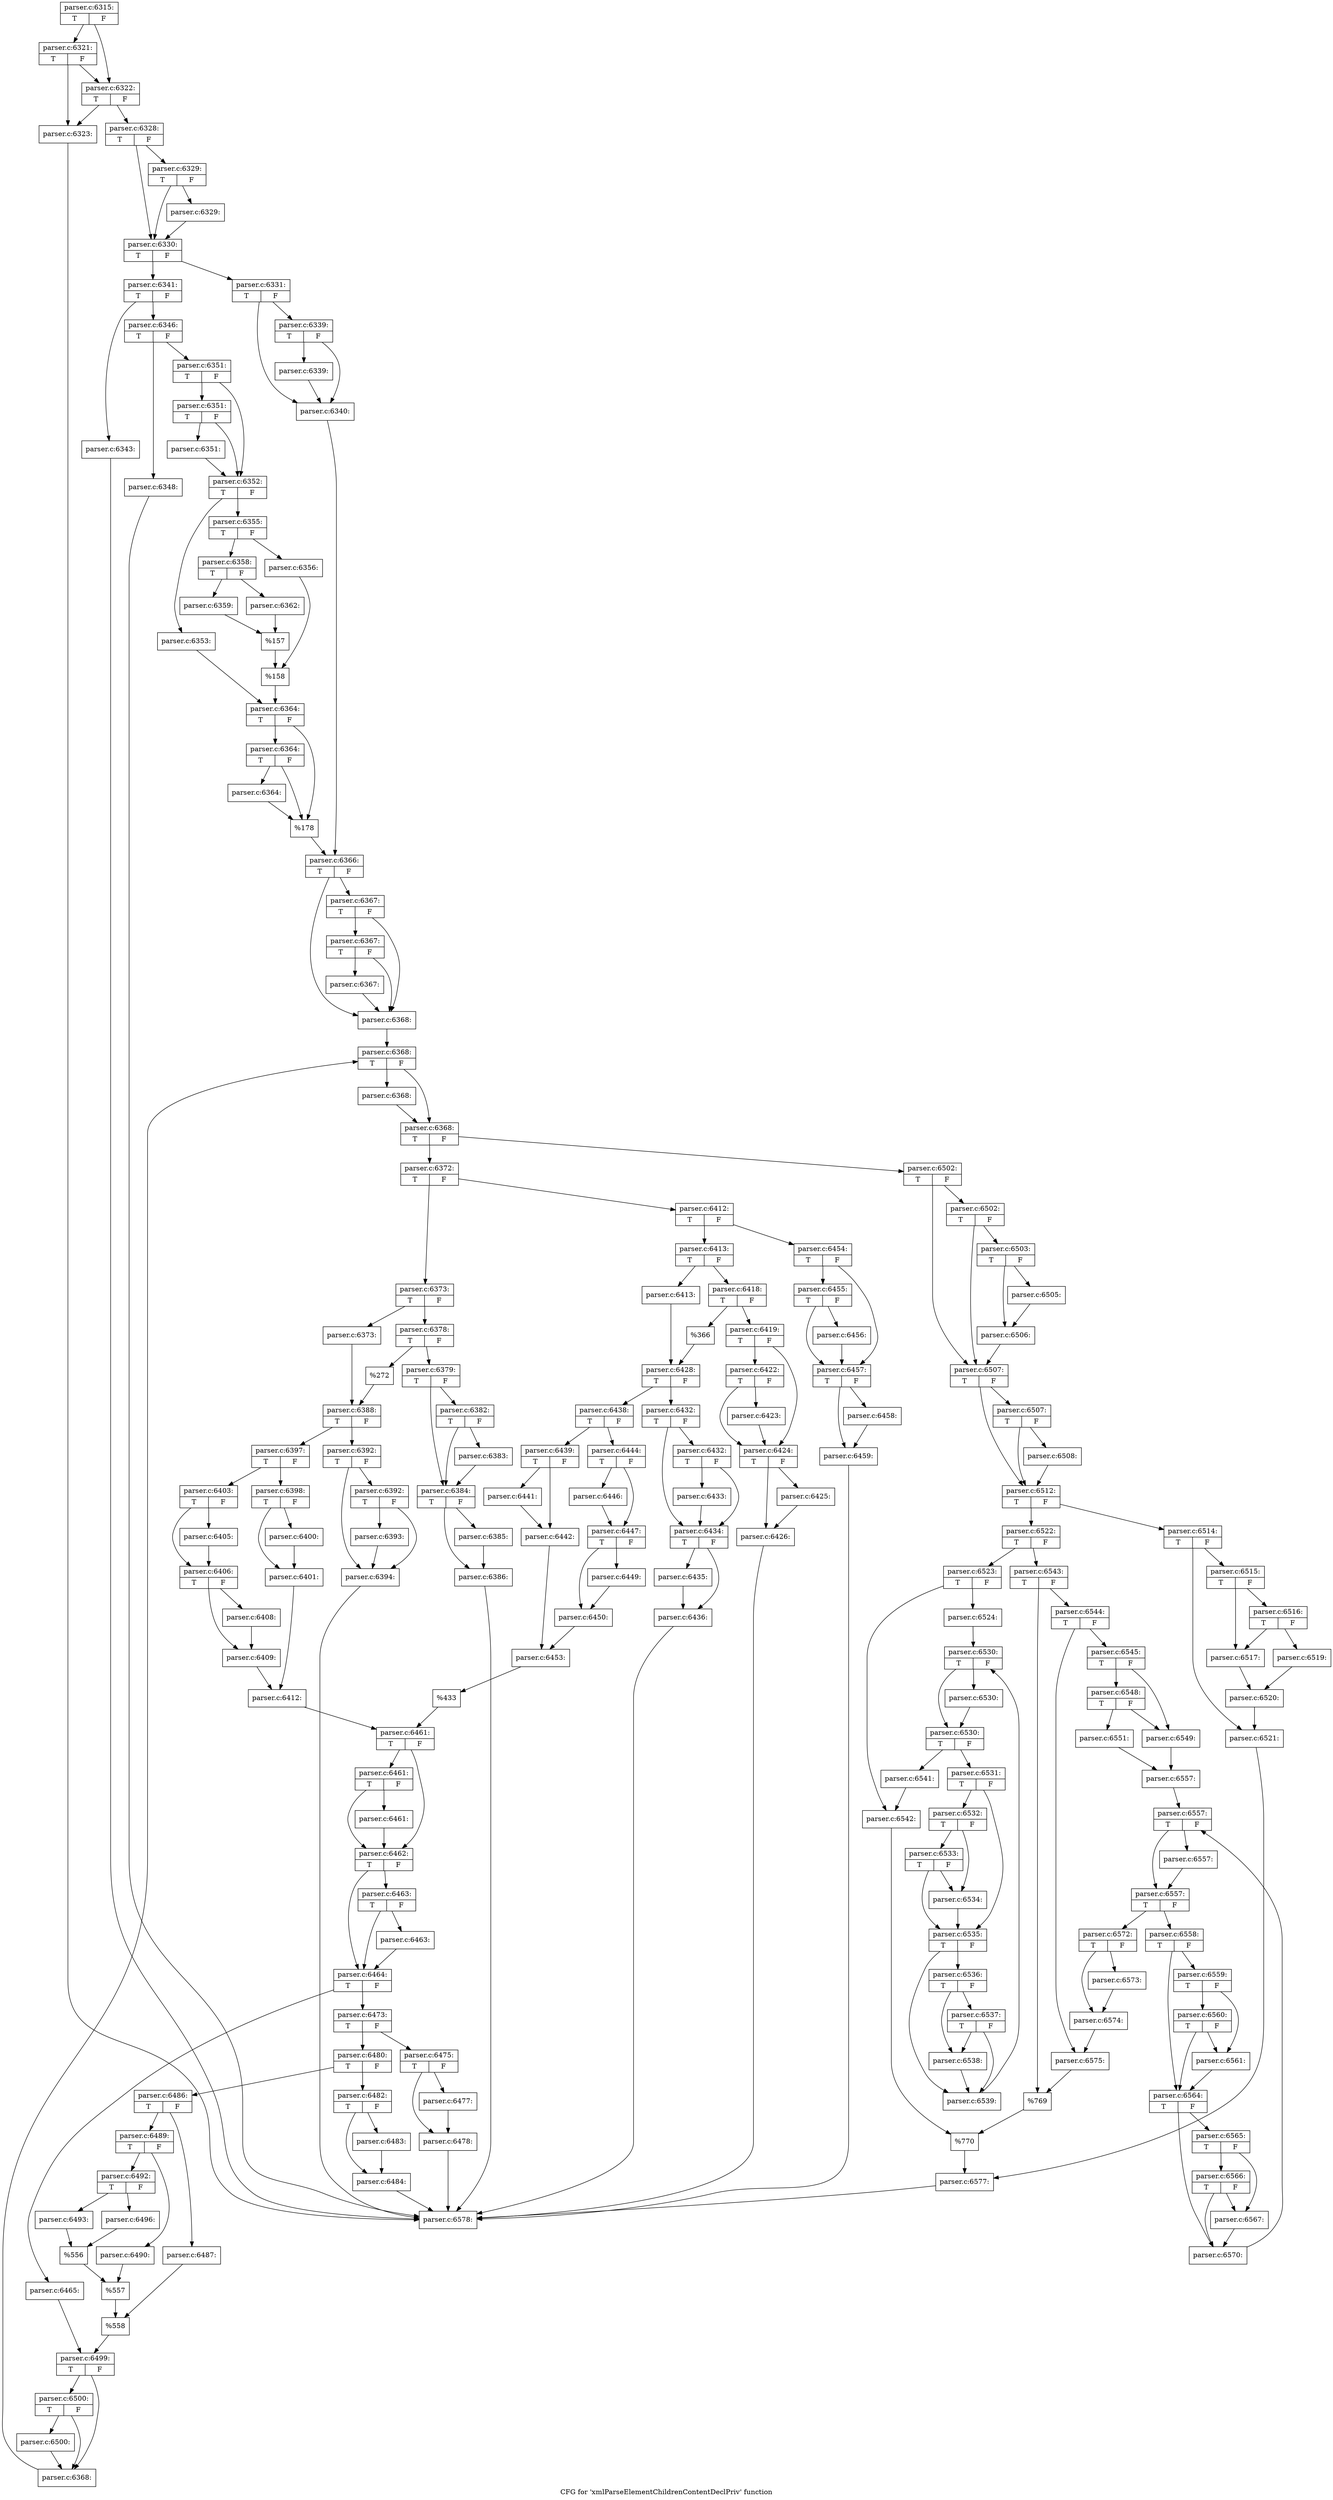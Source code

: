 digraph "CFG for 'xmlParseElementChildrenContentDeclPriv' function" {
	label="CFG for 'xmlParseElementChildrenContentDeclPriv' function";

	Node0x60d2080 [shape=record,label="{parser.c:6315:|{<s0>T|<s1>F}}"];
	Node0x60d2080 -> Node0x60d39c0;
	Node0x60d2080 -> Node0x60d3940;
	Node0x60d39c0 [shape=record,label="{parser.c:6321:|{<s0>T|<s1>F}}"];
	Node0x60d39c0 -> Node0x60d38a0;
	Node0x60d39c0 -> Node0x60d3940;
	Node0x60d3940 [shape=record,label="{parser.c:6322:|{<s0>T|<s1>F}}"];
	Node0x60d3940 -> Node0x60d38a0;
	Node0x60d3940 -> Node0x60d38f0;
	Node0x60d38a0 [shape=record,label="{parser.c:6323:}"];
	Node0x60d38a0 -> Node0x60cf210;
	Node0x60d38f0 [shape=record,label="{parser.c:6328:|{<s0>T|<s1>F}}"];
	Node0x60d38f0 -> Node0x60d4bd0;
	Node0x60d38f0 -> Node0x60d4b80;
	Node0x60d4bd0 [shape=record,label="{parser.c:6329:|{<s0>T|<s1>F}}"];
	Node0x60d4bd0 -> Node0x60d4b30;
	Node0x60d4bd0 -> Node0x60d4b80;
	Node0x60d4b30 [shape=record,label="{parser.c:6329:}"];
	Node0x60d4b30 -> Node0x60d4b80;
	Node0x60d4b80 [shape=record,label="{parser.c:6330:|{<s0>T|<s1>F}}"];
	Node0x60d4b80 -> Node0x60d57c0;
	Node0x60d4b80 -> Node0x60d5860;
	Node0x60d57c0 [shape=record,label="{parser.c:6331:|{<s0>T|<s1>F}}"];
	Node0x60d57c0 -> Node0x60d6dd0;
	Node0x60d57c0 -> Node0x60d6d80;
	Node0x60d6dd0 [shape=record,label="{parser.c:6339:|{<s0>T|<s1>F}}"];
	Node0x60d6dd0 -> Node0x60d6d30;
	Node0x60d6dd0 -> Node0x60d6d80;
	Node0x60d6d30 [shape=record,label="{parser.c:6339:}"];
	Node0x60d6d30 -> Node0x60d6d80;
	Node0x60d6d80 [shape=record,label="{parser.c:6340:}"];
	Node0x60d6d80 -> Node0x60d5810;
	Node0x60d5860 [shape=record,label="{parser.c:6341:|{<s0>T|<s1>F}}"];
	Node0x60d5860 -> Node0x60d7d20;
	Node0x60d5860 -> Node0x60d7d70;
	Node0x60d7d20 [shape=record,label="{parser.c:6343:}"];
	Node0x60d7d20 -> Node0x60cf210;
	Node0x60d7d70 [shape=record,label="{parser.c:6346:|{<s0>T|<s1>F}}"];
	Node0x60d7d70 -> Node0x60d89b0;
	Node0x60d7d70 -> Node0x60d8a00;
	Node0x60d89b0 [shape=record,label="{parser.c:6348:}"];
	Node0x60d89b0 -> Node0x60cf210;
	Node0x60d8a00 [shape=record,label="{parser.c:6351:|{<s0>T|<s1>F}}"];
	Node0x60d8a00 -> Node0x60d9130;
	Node0x60d8a00 -> Node0x60d90e0;
	Node0x60d9130 [shape=record,label="{parser.c:6351:|{<s0>T|<s1>F}}"];
	Node0x60d9130 -> Node0x60d9090;
	Node0x60d9130 -> Node0x60d90e0;
	Node0x60d9090 [shape=record,label="{parser.c:6351:}"];
	Node0x60d9090 -> Node0x60d90e0;
	Node0x60d90e0 [shape=record,label="{parser.c:6352:|{<s0>T|<s1>F}}"];
	Node0x60d90e0 -> Node0x60d9d20;
	Node0x60d90e0 -> Node0x60d9dc0;
	Node0x60d9d20 [shape=record,label="{parser.c:6353:}"];
	Node0x60d9d20 -> Node0x60d9d70;
	Node0x60d9dc0 [shape=record,label="{parser.c:6355:|{<s0>T|<s1>F}}"];
	Node0x60d9dc0 -> Node0x60da800;
	Node0x60d9dc0 -> Node0x60da8a0;
	Node0x60da800 [shape=record,label="{parser.c:6356:}"];
	Node0x60da800 -> Node0x60da850;
	Node0x60da8a0 [shape=record,label="{parser.c:6358:|{<s0>T|<s1>F}}"];
	Node0x60da8a0 -> Node0x60db2e0;
	Node0x60da8a0 -> Node0x60db380;
	Node0x60db2e0 [shape=record,label="{parser.c:6359:}"];
	Node0x60db2e0 -> Node0x60db330;
	Node0x60db380 [shape=record,label="{parser.c:6362:}"];
	Node0x60db380 -> Node0x60db330;
	Node0x60db330 [shape=record,label="{%157}"];
	Node0x60db330 -> Node0x60da850;
	Node0x60da850 [shape=record,label="{%158}"];
	Node0x60da850 -> Node0x60d9d70;
	Node0x60d9d70 [shape=record,label="{parser.c:6364:|{<s0>T|<s1>F}}"];
	Node0x60d9d70 -> Node0x60dc2f0;
	Node0x60d9d70 -> Node0x60dc2a0;
	Node0x60dc2f0 [shape=record,label="{parser.c:6364:|{<s0>T|<s1>F}}"];
	Node0x60dc2f0 -> Node0x60dc250;
	Node0x60dc2f0 -> Node0x60dc2a0;
	Node0x60dc250 [shape=record,label="{parser.c:6364:}"];
	Node0x60dc250 -> Node0x60dc2a0;
	Node0x60dc2a0 [shape=record,label="{%178}"];
	Node0x60dc2a0 -> Node0x60d5810;
	Node0x60d5810 [shape=record,label="{parser.c:6366:|{<s0>T|<s1>F}}"];
	Node0x60d5810 -> Node0x60dd1e0;
	Node0x60d5810 -> Node0x60dd110;
	Node0x60dd1e0 [shape=record,label="{parser.c:6367:|{<s0>T|<s1>F}}"];
	Node0x60dd1e0 -> Node0x60dd160;
	Node0x60dd1e0 -> Node0x60dd110;
	Node0x60dd160 [shape=record,label="{parser.c:6367:|{<s0>T|<s1>F}}"];
	Node0x60dd160 -> Node0x60dd0c0;
	Node0x60dd160 -> Node0x60dd110;
	Node0x60dd0c0 [shape=record,label="{parser.c:6367:}"];
	Node0x60dd0c0 -> Node0x60dd110;
	Node0x60dd110 [shape=record,label="{parser.c:6368:}"];
	Node0x60dd110 -> Node0x60de440;
	Node0x60de440 [shape=record,label="{parser.c:6368:|{<s0>T|<s1>F}}"];
	Node0x60de440 -> Node0x60de730;
	Node0x60de440 -> Node0x60de6e0;
	Node0x60de730 [shape=record,label="{parser.c:6368:}"];
	Node0x60de730 -> Node0x60de6e0;
	Node0x60de6e0 [shape=record,label="{parser.c:6368:|{<s0>T|<s1>F}}"];
	Node0x60de6e0 -> Node0x60def80;
	Node0x60de6e0 -> Node0x60de660;
	Node0x60def80 [shape=record,label="{parser.c:6372:|{<s0>T|<s1>F}}"];
	Node0x60def80 -> Node0x60df170;
	Node0x60def80 -> Node0x60df210;
	Node0x60df170 [shape=record,label="{parser.c:6373:|{<s0>T|<s1>F}}"];
	Node0x60df170 -> Node0x60df830;
	Node0x60df170 -> Node0x60df8d0;
	Node0x60df830 [shape=record,label="{parser.c:6373:}"];
	Node0x60df830 -> Node0x60df880;
	Node0x60df8d0 [shape=record,label="{parser.c:6378:|{<s0>T|<s1>F}}"];
	Node0x60df8d0 -> Node0x60dfff0;
	Node0x60df8d0 -> Node0x60e0040;
	Node0x60dfff0 [shape=record,label="{parser.c:6379:|{<s0>T|<s1>F}}"];
	Node0x60dfff0 -> Node0x60e0c60;
	Node0x60dfff0 -> Node0x60e0c10;
	Node0x60e0c60 [shape=record,label="{parser.c:6382:|{<s0>T|<s1>F}}"];
	Node0x60e0c60 -> Node0x60e0bc0;
	Node0x60e0c60 -> Node0x60e0c10;
	Node0x60e0bc0 [shape=record,label="{parser.c:6383:}"];
	Node0x60e0bc0 -> Node0x60e0c10;
	Node0x60e0c10 [shape=record,label="{parser.c:6384:|{<s0>T|<s1>F}}"];
	Node0x60e0c10 -> Node0x60e15c0;
	Node0x60e0c10 -> Node0x60e1610;
	Node0x60e15c0 [shape=record,label="{parser.c:6385:}"];
	Node0x60e15c0 -> Node0x60e1610;
	Node0x60e1610 [shape=record,label="{parser.c:6386:}"];
	Node0x60e1610 -> Node0x60cf210;
	Node0x60e0040 [shape=record,label="{%272}"];
	Node0x60e0040 -> Node0x60df880;
	Node0x60df880 [shape=record,label="{parser.c:6388:|{<s0>T|<s1>F}}"];
	Node0x60df880 -> Node0x60e2420;
	Node0x60df880 -> Node0x60e2470;
	Node0x60e2420 [shape=record,label="{parser.c:6392:|{<s0>T|<s1>F}}"];
	Node0x60e2420 -> Node0x60e28d0;
	Node0x60e2420 -> Node0x60e2880;
	Node0x60e28d0 [shape=record,label="{parser.c:6392:|{<s0>T|<s1>F}}"];
	Node0x60e28d0 -> Node0x60e2830;
	Node0x60e28d0 -> Node0x60e2880;
	Node0x60e2830 [shape=record,label="{parser.c:6393:}"];
	Node0x60e2830 -> Node0x60e2880;
	Node0x60e2880 [shape=record,label="{parser.c:6394:}"];
	Node0x60e2880 -> Node0x60cf210;
	Node0x60e2470 [shape=record,label="{parser.c:6397:|{<s0>T|<s1>F}}"];
	Node0x60e2470 -> Node0x60e36c0;
	Node0x60e2470 -> Node0x60e3760;
	Node0x60e36c0 [shape=record,label="{parser.c:6398:|{<s0>T|<s1>F}}"];
	Node0x60e36c0 -> Node0x60e3d60;
	Node0x60e36c0 -> Node0x60e3db0;
	Node0x60e3d60 [shape=record,label="{parser.c:6400:}"];
	Node0x60e3d60 -> Node0x60e3db0;
	Node0x60e3db0 [shape=record,label="{parser.c:6401:}"];
	Node0x60e3db0 -> Node0x60e3710;
	Node0x60e3760 [shape=record,label="{parser.c:6403:|{<s0>T|<s1>F}}"];
	Node0x60e3760 -> Node0x60e49f0;
	Node0x60e3760 -> Node0x60e4a40;
	Node0x60e49f0 [shape=record,label="{parser.c:6405:}"];
	Node0x60e49f0 -> Node0x60e4a40;
	Node0x60e4a40 [shape=record,label="{parser.c:6406:|{<s0>T|<s1>F}}"];
	Node0x60e4a40 -> Node0x60e5300;
	Node0x60e4a40 -> Node0x60e5350;
	Node0x60e5300 [shape=record,label="{parser.c:6408:}"];
	Node0x60e5300 -> Node0x60e5350;
	Node0x60e5350 [shape=record,label="{parser.c:6409:}"];
	Node0x60e5350 -> Node0x60e3710;
	Node0x60e3710 [shape=record,label="{parser.c:6412:}"];
	Node0x60e3710 -> Node0x60df1c0;
	Node0x60df210 [shape=record,label="{parser.c:6412:|{<s0>T|<s1>F}}"];
	Node0x60df210 -> Node0x60e5da0;
	Node0x60df210 -> Node0x60e5e40;
	Node0x60e5da0 [shape=record,label="{parser.c:6413:|{<s0>T|<s1>F}}"];
	Node0x60e5da0 -> Node0x60e64c0;
	Node0x60e5da0 -> Node0x60e6560;
	Node0x60e64c0 [shape=record,label="{parser.c:6413:}"];
	Node0x60e64c0 -> Node0x60e6510;
	Node0x60e6560 [shape=record,label="{parser.c:6418:|{<s0>T|<s1>F}}"];
	Node0x60e6560 -> Node0x60e6c80;
	Node0x60e6560 -> Node0x60e6cd0;
	Node0x60e6c80 [shape=record,label="{parser.c:6419:|{<s0>T|<s1>F}}"];
	Node0x60e6c80 -> Node0x60e7730;
	Node0x60e6c80 -> Node0x60e76e0;
	Node0x60e7730 [shape=record,label="{parser.c:6422:|{<s0>T|<s1>F}}"];
	Node0x60e7730 -> Node0x60e7690;
	Node0x60e7730 -> Node0x60e76e0;
	Node0x60e7690 [shape=record,label="{parser.c:6423:}"];
	Node0x60e7690 -> Node0x60e76e0;
	Node0x60e76e0 [shape=record,label="{parser.c:6424:|{<s0>T|<s1>F}}"];
	Node0x60e76e0 -> Node0x60e8090;
	Node0x60e76e0 -> Node0x60e80e0;
	Node0x60e8090 [shape=record,label="{parser.c:6425:}"];
	Node0x60e8090 -> Node0x60e80e0;
	Node0x60e80e0 [shape=record,label="{parser.c:6426:}"];
	Node0x60e80e0 -> Node0x60cf210;
	Node0x60e6cd0 [shape=record,label="{%366}"];
	Node0x60e6cd0 -> Node0x60e6510;
	Node0x60e6510 [shape=record,label="{parser.c:6428:|{<s0>T|<s1>F}}"];
	Node0x60e6510 -> Node0x60e8ef0;
	Node0x60e6510 -> Node0x60e8f40;
	Node0x60e8ef0 [shape=record,label="{parser.c:6432:|{<s0>T|<s1>F}}"];
	Node0x60e8ef0 -> Node0x60e93a0;
	Node0x60e8ef0 -> Node0x60e9350;
	Node0x60e93a0 [shape=record,label="{parser.c:6432:|{<s0>T|<s1>F}}"];
	Node0x60e93a0 -> Node0x60e9300;
	Node0x60e93a0 -> Node0x60e9350;
	Node0x60e9300 [shape=record,label="{parser.c:6433:}"];
	Node0x60e9300 -> Node0x60e9350;
	Node0x60e9350 [shape=record,label="{parser.c:6434:|{<s0>T|<s1>F}}"];
	Node0x60e9350 -> Node0x60e9ca0;
	Node0x60e9350 -> Node0x60e9cf0;
	Node0x60e9ca0 [shape=record,label="{parser.c:6435:}"];
	Node0x60e9ca0 -> Node0x60e9cf0;
	Node0x60e9cf0 [shape=record,label="{parser.c:6436:}"];
	Node0x60e9cf0 -> Node0x60cf210;
	Node0x60e8f40 [shape=record,label="{parser.c:6438:|{<s0>T|<s1>F}}"];
	Node0x60e8f40 -> Node0x60ea560;
	Node0x60e8f40 -> Node0x60ea600;
	Node0x60ea560 [shape=record,label="{parser.c:6439:|{<s0>T|<s1>F}}"];
	Node0x60ea560 -> Node0x60eac00;
	Node0x60ea560 -> Node0x60eac50;
	Node0x60eac00 [shape=record,label="{parser.c:6441:}"];
	Node0x60eac00 -> Node0x60eac50;
	Node0x60eac50 [shape=record,label="{parser.c:6442:}"];
	Node0x60eac50 -> Node0x60ea5b0;
	Node0x60ea600 [shape=record,label="{parser.c:6444:|{<s0>T|<s1>F}}"];
	Node0x60ea600 -> Node0x60eb890;
	Node0x60ea600 -> Node0x60eb8e0;
	Node0x60eb890 [shape=record,label="{parser.c:6446:}"];
	Node0x60eb890 -> Node0x60eb8e0;
	Node0x60eb8e0 [shape=record,label="{parser.c:6447:|{<s0>T|<s1>F}}"];
	Node0x60eb8e0 -> Node0x60ec1a0;
	Node0x60eb8e0 -> Node0x60ec1f0;
	Node0x60ec1a0 [shape=record,label="{parser.c:6449:}"];
	Node0x60ec1a0 -> Node0x60ec1f0;
	Node0x60ec1f0 [shape=record,label="{parser.c:6450:}"];
	Node0x60ec1f0 -> Node0x60ea5b0;
	Node0x60ea5b0 [shape=record,label="{parser.c:6453:}"];
	Node0x60ea5b0 -> Node0x60e5df0;
	Node0x60e5e40 [shape=record,label="{parser.c:6454:|{<s0>T|<s1>F}}"];
	Node0x60e5e40 -> Node0x60ecf30;
	Node0x60e5e40 -> Node0x60ecee0;
	Node0x60ecf30 [shape=record,label="{parser.c:6455:|{<s0>T|<s1>F}}"];
	Node0x60ecf30 -> Node0x60ece90;
	Node0x60ecf30 -> Node0x60ecee0;
	Node0x60ece90 [shape=record,label="{parser.c:6456:}"];
	Node0x60ece90 -> Node0x60ecee0;
	Node0x60ecee0 [shape=record,label="{parser.c:6457:|{<s0>T|<s1>F}}"];
	Node0x60ecee0 -> Node0x60ed890;
	Node0x60ecee0 -> Node0x60ed8e0;
	Node0x60ed890 [shape=record,label="{parser.c:6458:}"];
	Node0x60ed890 -> Node0x60ed8e0;
	Node0x60ed8e0 [shape=record,label="{parser.c:6459:}"];
	Node0x60ed8e0 -> Node0x60cf210;
	Node0x60e5df0 [shape=record,label="{%433}"];
	Node0x60e5df0 -> Node0x60df1c0;
	Node0x60df1c0 [shape=record,label="{parser.c:6461:|{<s0>T|<s1>F}}"];
	Node0x60df1c0 -> Node0x60ee250;
	Node0x60df1c0 -> Node0x60ee200;
	Node0x60ee250 [shape=record,label="{parser.c:6461:|{<s0>T|<s1>F}}"];
	Node0x60ee250 -> Node0x60ee1b0;
	Node0x60ee250 -> Node0x60ee200;
	Node0x60ee1b0 [shape=record,label="{parser.c:6461:}"];
	Node0x60ee1b0 -> Node0x60ee200;
	Node0x60ee200 [shape=record,label="{parser.c:6462:|{<s0>T|<s1>F}}"];
	Node0x60ee200 -> Node0x60eefd0;
	Node0x60ee200 -> Node0x60eef80;
	Node0x60eefd0 [shape=record,label="{parser.c:6463:|{<s0>T|<s1>F}}"];
	Node0x60eefd0 -> Node0x60eef30;
	Node0x60eefd0 -> Node0x60eef80;
	Node0x60eef30 [shape=record,label="{parser.c:6463:}"];
	Node0x60eef30 -> Node0x60eef80;
	Node0x60eef80 [shape=record,label="{parser.c:6464:|{<s0>T|<s1>F}}"];
	Node0x60eef80 -> Node0x60efbc0;
	Node0x60eef80 -> Node0x60efc60;
	Node0x60efbc0 [shape=record,label="{parser.c:6465:}"];
	Node0x60efbc0 -> Node0x60efc10;
	Node0x60efc60 [shape=record,label="{parser.c:6473:|{<s0>T|<s1>F}}"];
	Node0x60efc60 -> Node0x60f13e0;
	Node0x60efc60 -> Node0x60f1430;
	Node0x60f13e0 [shape=record,label="{parser.c:6475:|{<s0>T|<s1>F}}"];
	Node0x60f13e0 -> Node0x60f1970;
	Node0x60f13e0 -> Node0x60f19c0;
	Node0x60f1970 [shape=record,label="{parser.c:6477:}"];
	Node0x60f1970 -> Node0x60f19c0;
	Node0x60f19c0 [shape=record,label="{parser.c:6478:}"];
	Node0x60f19c0 -> Node0x60cf210;
	Node0x60f1430 [shape=record,label="{parser.c:6480:|{<s0>T|<s1>F}}"];
	Node0x60f1430 -> Node0x60f2680;
	Node0x60f1430 -> Node0x60f26d0;
	Node0x60f2680 [shape=record,label="{parser.c:6482:|{<s0>T|<s1>F}}"];
	Node0x60f2680 -> Node0x60f2a90;
	Node0x60f2680 -> Node0x60f2ae0;
	Node0x60f2a90 [shape=record,label="{parser.c:6483:}"];
	Node0x60f2a90 -> Node0x60f2ae0;
	Node0x60f2ae0 [shape=record,label="{parser.c:6484:}"];
	Node0x60f2ae0 -> Node0x60cf210;
	Node0x60f26d0 [shape=record,label="{parser.c:6486:|{<s0>T|<s1>F}}"];
	Node0x60f26d0 -> Node0x60f32f0;
	Node0x60f26d0 -> Node0x60f3390;
	Node0x60f32f0 [shape=record,label="{parser.c:6487:}"];
	Node0x60f32f0 -> Node0x60f3340;
	Node0x60f3390 [shape=record,label="{parser.c:6489:|{<s0>T|<s1>F}}"];
	Node0x60f3390 -> Node0x60f3dd0;
	Node0x60f3390 -> Node0x60f3e70;
	Node0x60f3dd0 [shape=record,label="{parser.c:6490:}"];
	Node0x60f3dd0 -> Node0x60f3e20;
	Node0x60f3e70 [shape=record,label="{parser.c:6492:|{<s0>T|<s1>F}}"];
	Node0x60f3e70 -> Node0x60f48b0;
	Node0x60f3e70 -> Node0x60f4950;
	Node0x60f48b0 [shape=record,label="{parser.c:6493:}"];
	Node0x60f48b0 -> Node0x60f4900;
	Node0x60f4950 [shape=record,label="{parser.c:6496:}"];
	Node0x60f4950 -> Node0x60f4900;
	Node0x60f4900 [shape=record,label="{%556}"];
	Node0x60f4900 -> Node0x60f3e20;
	Node0x60f3e20 [shape=record,label="{%557}"];
	Node0x60f3e20 -> Node0x60f3340;
	Node0x60f3340 [shape=record,label="{%558}"];
	Node0x60f3340 -> Node0x60efc10;
	Node0x60efc10 [shape=record,label="{parser.c:6499:|{<s0>T|<s1>F}}"];
	Node0x60efc10 -> Node0x60f5ad0;
	Node0x60efc10 -> Node0x60f5a80;
	Node0x60f5ad0 [shape=record,label="{parser.c:6500:|{<s0>T|<s1>F}}"];
	Node0x60f5ad0 -> Node0x60f5a30;
	Node0x60f5ad0 -> Node0x60f5a80;
	Node0x60f5a30 [shape=record,label="{parser.c:6500:}"];
	Node0x60f5a30 -> Node0x60f5a80;
	Node0x60f5a80 [shape=record,label="{parser.c:6368:}"];
	Node0x60f5a80 -> Node0x60de440;
	Node0x60de660 [shape=record,label="{parser.c:6502:|{<s0>T|<s1>F}}"];
	Node0x60de660 -> Node0x60f67f0;
	Node0x60de660 -> Node0x60f67a0;
	Node0x60f67f0 [shape=record,label="{parser.c:6502:|{<s0>T|<s1>F}}"];
	Node0x60f67f0 -> Node0x60f6750;
	Node0x60f67f0 -> Node0x60f67a0;
	Node0x60f6750 [shape=record,label="{parser.c:6503:|{<s0>T|<s1>F}}"];
	Node0x60f6750 -> Node0x60f7020;
	Node0x60f6750 -> Node0x60f7070;
	Node0x60f7020 [shape=record,label="{parser.c:6505:}"];
	Node0x60f7020 -> Node0x60f7070;
	Node0x60f7070 [shape=record,label="{parser.c:6506:}"];
	Node0x60f7070 -> Node0x60f67a0;
	Node0x60f67a0 [shape=record,label="{parser.c:6507:|{<s0>T|<s1>F}}"];
	Node0x60f67a0 -> Node0x60f7850;
	Node0x60f67a0 -> Node0x60f7800;
	Node0x60f7850 [shape=record,label="{parser.c:6507:|{<s0>T|<s1>F}}"];
	Node0x60f7850 -> Node0x60f77b0;
	Node0x60f7850 -> Node0x60f7800;
	Node0x60f77b0 [shape=record,label="{parser.c:6508:}"];
	Node0x60f77b0 -> Node0x60f7800;
	Node0x60f7800 [shape=record,label="{parser.c:6512:|{<s0>T|<s1>F}}"];
	Node0x60f7800 -> Node0x60f8650;
	Node0x60f7800 -> Node0x60f86f0;
	Node0x60f8650 [shape=record,label="{parser.c:6514:|{<s0>T|<s1>F}}"];
	Node0x60f8650 -> Node0x60f8d70;
	Node0x60f8650 -> Node0x60f8dc0;
	Node0x60f8d70 [shape=record,label="{parser.c:6515:|{<s0>T|<s1>F}}"];
	Node0x60f8d70 -> Node0x60f9120;
	Node0x60f8d70 -> Node0x60f9210;
	Node0x60f9210 [shape=record,label="{parser.c:6516:|{<s0>T|<s1>F}}"];
	Node0x60f9210 -> Node0x60f9120;
	Node0x60f9210 -> Node0x60f91c0;
	Node0x60f9120 [shape=record,label="{parser.c:6517:}"];
	Node0x60f9120 -> Node0x60f9170;
	Node0x60f91c0 [shape=record,label="{parser.c:6519:}"];
	Node0x60f91c0 -> Node0x60f9170;
	Node0x60f9170 [shape=record,label="{parser.c:6520:}"];
	Node0x60f9170 -> Node0x60f8dc0;
	Node0x60f8dc0 [shape=record,label="{parser.c:6521:}"];
	Node0x60f8dc0 -> Node0x60f86a0;
	Node0x60f86f0 [shape=record,label="{parser.c:6522:|{<s0>T|<s1>F}}"];
	Node0x60f86f0 -> Node0x60fa1a0;
	Node0x60f86f0 -> Node0x60fa240;
	Node0x60fa1a0 [shape=record,label="{parser.c:6523:|{<s0>T|<s1>F}}"];
	Node0x60fa1a0 -> Node0x60fa8c0;
	Node0x60fa1a0 -> Node0x60fa910;
	Node0x60fa8c0 [shape=record,label="{parser.c:6524:}"];
	Node0x60fa8c0 -> Node0x60faf50;
	Node0x60faf50 [shape=record,label="{parser.c:6530:|{<s0>T|<s1>F}}"];
	Node0x60faf50 -> Node0x60fb240;
	Node0x60faf50 -> Node0x60fb1f0;
	Node0x60fb240 [shape=record,label="{parser.c:6530:}"];
	Node0x60fb240 -> Node0x60fb1f0;
	Node0x60fb1f0 [shape=record,label="{parser.c:6530:|{<s0>T|<s1>F}}"];
	Node0x60fb1f0 -> Node0x60fb7d0;
	Node0x60fb1f0 -> Node0x60fb170;
	Node0x60fb7d0 [shape=record,label="{parser.c:6531:|{<s0>T|<s1>F}}"];
	Node0x60fb7d0 -> Node0x60fba60;
	Node0x60fb7d0 -> Node0x60fba10;
	Node0x60fba60 [shape=record,label="{parser.c:6532:|{<s0>T|<s1>F}}"];
	Node0x60fba60 -> Node0x60fb9c0;
	Node0x60fba60 -> Node0x60fbe40;
	Node0x60fbe40 [shape=record,label="{parser.c:6533:|{<s0>T|<s1>F}}"];
	Node0x60fbe40 -> Node0x60fb9c0;
	Node0x60fbe40 -> Node0x60fba10;
	Node0x60fb9c0 [shape=record,label="{parser.c:6534:}"];
	Node0x60fb9c0 -> Node0x60fba10;
	Node0x60fba10 [shape=record,label="{parser.c:6535:|{<s0>T|<s1>F}}"];
	Node0x60fba10 -> Node0x60fcc60;
	Node0x60fba10 -> Node0x60fcc10;
	Node0x60fcc60 [shape=record,label="{parser.c:6536:|{<s0>T|<s1>F}}"];
	Node0x60fcc60 -> Node0x60fcbc0;
	Node0x60fcc60 -> Node0x60fd0a0;
	Node0x60fd0a0 [shape=record,label="{parser.c:6537:|{<s0>T|<s1>F}}"];
	Node0x60fd0a0 -> Node0x60fcbc0;
	Node0x60fd0a0 -> Node0x60fcc10;
	Node0x60fcbc0 [shape=record,label="{parser.c:6538:}"];
	Node0x60fcbc0 -> Node0x60fcc10;
	Node0x60fcc10 [shape=record,label="{parser.c:6539:}"];
	Node0x60fcc10 -> Node0x60faf50;
	Node0x60fb170 [shape=record,label="{parser.c:6541:}"];
	Node0x60fb170 -> Node0x60fa910;
	Node0x60fa910 [shape=record,label="{parser.c:6542:}"];
	Node0x60fa910 -> Node0x60fa1f0;
	Node0x60fa240 [shape=record,label="{parser.c:6543:|{<s0>T|<s1>F}}"];
	Node0x60fa240 -> Node0x60fe420;
	Node0x60fa240 -> Node0x60fe470;
	Node0x60fe420 [shape=record,label="{parser.c:6544:|{<s0>T|<s1>F}}"];
	Node0x60fe420 -> Node0x60feaf0;
	Node0x60fe420 -> Node0x60feb40;
	Node0x60feaf0 [shape=record,label="{parser.c:6545:|{<s0>T|<s1>F}}"];
	Node0x60feaf0 -> Node0x60ff1c0;
	Node0x60feaf0 -> Node0x60ff2b0;
	Node0x60ff2b0 [shape=record,label="{parser.c:6548:|{<s0>T|<s1>F}}"];
	Node0x60ff2b0 -> Node0x60ff1c0;
	Node0x60ff2b0 -> Node0x60ff260;
	Node0x60ff1c0 [shape=record,label="{parser.c:6549:}"];
	Node0x60ff1c0 -> Node0x60ff210;
	Node0x60ff260 [shape=record,label="{parser.c:6551:}"];
	Node0x60ff260 -> Node0x60ff210;
	Node0x60ff210 [shape=record,label="{parser.c:6557:}"];
	Node0x60ff210 -> Node0x60fff60;
	Node0x60fff60 [shape=record,label="{parser.c:6557:|{<s0>T|<s1>F}}"];
	Node0x60fff60 -> Node0x6100250;
	Node0x60fff60 -> Node0x6100200;
	Node0x6100250 [shape=record,label="{parser.c:6557:}"];
	Node0x6100250 -> Node0x6100200;
	Node0x6100200 [shape=record,label="{parser.c:6557:|{<s0>T|<s1>F}}"];
	Node0x6100200 -> Node0x61007e0;
	Node0x6100200 -> Node0x6100180;
	Node0x61007e0 [shape=record,label="{parser.c:6558:|{<s0>T|<s1>F}}"];
	Node0x61007e0 -> Node0x6100a70;
	Node0x61007e0 -> Node0x6100a20;
	Node0x6100a70 [shape=record,label="{parser.c:6559:|{<s0>T|<s1>F}}"];
	Node0x6100a70 -> Node0x61009d0;
	Node0x6100a70 -> Node0x6100e50;
	Node0x6100e50 [shape=record,label="{parser.c:6560:|{<s0>T|<s1>F}}"];
	Node0x6100e50 -> Node0x61009d0;
	Node0x6100e50 -> Node0x6100a20;
	Node0x61009d0 [shape=record,label="{parser.c:6561:}"];
	Node0x61009d0 -> Node0x6100a20;
	Node0x6100a20 [shape=record,label="{parser.c:6564:|{<s0>T|<s1>F}}"];
	Node0x6100a20 -> Node0x6101e50;
	Node0x6100a20 -> Node0x6101e00;
	Node0x6101e50 [shape=record,label="{parser.c:6565:|{<s0>T|<s1>F}}"];
	Node0x6101e50 -> Node0x6101db0;
	Node0x6101e50 -> Node0x6102290;
	Node0x6102290 [shape=record,label="{parser.c:6566:|{<s0>T|<s1>F}}"];
	Node0x6102290 -> Node0x6101db0;
	Node0x6102290 -> Node0x6101e00;
	Node0x6101db0 [shape=record,label="{parser.c:6567:}"];
	Node0x6101db0 -> Node0x6101e00;
	Node0x6101e00 [shape=record,label="{parser.c:6570:}"];
	Node0x6101e00 -> Node0x60fff60;
	Node0x6100180 [shape=record,label="{parser.c:6572:|{<s0>T|<s1>F}}"];
	Node0x6100180 -> Node0x6103520;
	Node0x6100180 -> Node0x6103570;
	Node0x6103520 [shape=record,label="{parser.c:6573:}"];
	Node0x6103520 -> Node0x6103570;
	Node0x6103570 [shape=record,label="{parser.c:6574:}"];
	Node0x6103570 -> Node0x60feb40;
	Node0x60feb40 [shape=record,label="{parser.c:6575:}"];
	Node0x60feb40 -> Node0x60fe470;
	Node0x60fe470 [shape=record,label="{%769}"];
	Node0x60fe470 -> Node0x60fa1f0;
	Node0x60fa1f0 [shape=record,label="{%770}"];
	Node0x60fa1f0 -> Node0x60f86a0;
	Node0x60f86a0 [shape=record,label="{parser.c:6577:}"];
	Node0x60f86a0 -> Node0x60cf210;
	Node0x60cf210 [shape=record,label="{parser.c:6578:}"];
}
